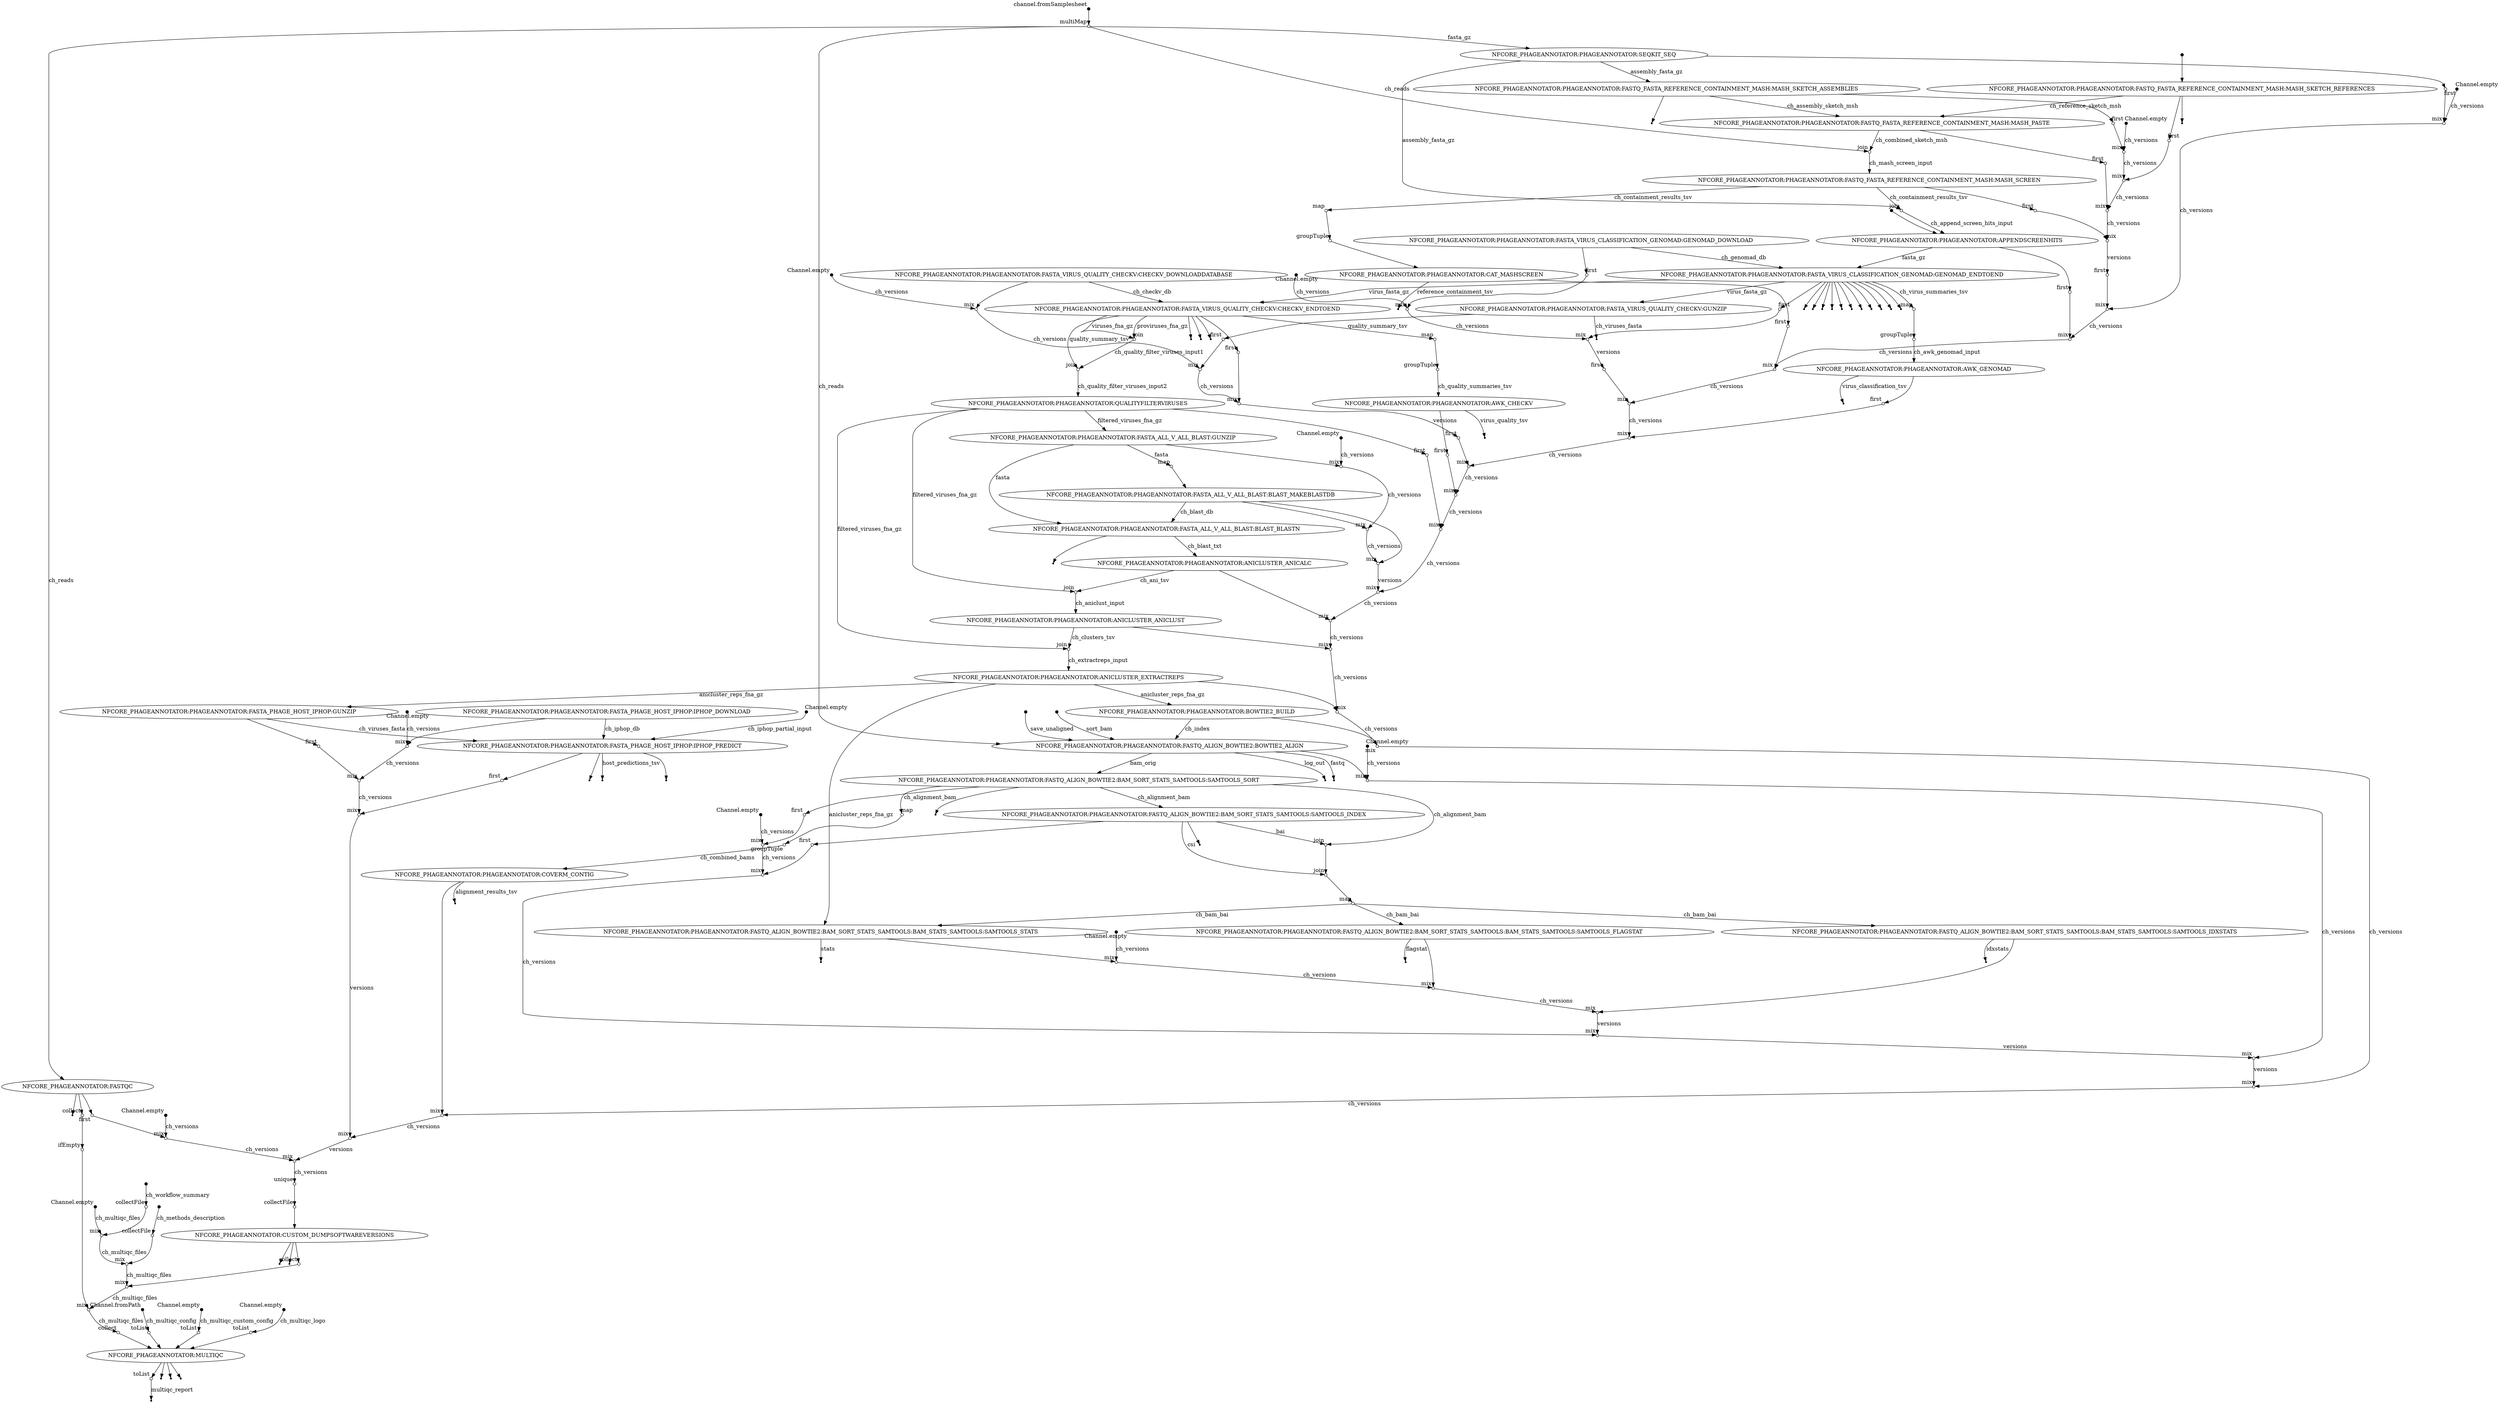 digraph "phageannotator_dag" {
v0 [shape=point,label="",fixedsize=true,width=0.1,xlabel="channel.fromSamplesheet"];
v1 [shape=circle,label="",fixedsize=true,width=0.1,xlabel="multiMap"];
v0 -> v1;

v1 [shape=circle,label="",fixedsize=true,width=0.1,xlabel="multiMap"];
v8 [label="NFCORE_PHAGEANNOTATOR:PHAGEANNOTATOR:SEQKIT_SEQ"];
v1 -> v8 [label="fasta_gz"];

v1 [shape=circle,label="",fixedsize=true,width=0.1,xlabel="multiMap"];
v3 [label="NFCORE_PHAGEANNOTATOR:FASTQC"];
v1 -> v3 [label="ch_reads"];

v2 [shape=point,label="",fixedsize=true,width=0.1,xlabel="Channel.empty"];
v6 [shape=circle,label="",fixedsize=true,width=0.1,xlabel="mix"];
v2 -> v6 [label="ch_versions"];

v3 [label="NFCORE_PHAGEANNOTATOR:FASTQC"];
v4 [shape=point];
v3 -> v4;

v3 [label="NFCORE_PHAGEANNOTATOR:FASTQC"];
v182 [shape=circle,label="",fixedsize=true,width=0.1,xlabel="collect"];
v3 -> v182;

v3 [label="NFCORE_PHAGEANNOTATOR:FASTQC"];
v5 [shape=circle,label="",fixedsize=true,width=0.1,xlabel="first"];
v3 -> v5;

v5 [shape=circle,label="",fixedsize=true,width=0.1,xlabel="first"];
v6 [shape=circle,label="",fixedsize=true,width=0.1,xlabel="mix"];
v5 -> v6;

v6 [shape=circle,label="",fixedsize=true,width=0.1,xlabel="mix"];
v164 [shape=circle,label="",fixedsize=true,width=0.1,xlabel="mix"];
v6 -> v164 [label="ch_versions"];

v7 [shape=point,label="",fixedsize=true,width=0.1,xlabel="Channel.empty"];
v10 [shape=circle,label="",fixedsize=true,width=0.1,xlabel="mix"];
v7 -> v10 [label="ch_versions"];

v8 [label="NFCORE_PHAGEANNOTATOR:PHAGEANNOTATOR:SEQKIT_SEQ"];
v12 [label="NFCORE_PHAGEANNOTATOR:PHAGEANNOTATOR:FASTQ_FASTA_REFERENCE_CONTAINMENT_MASH:MASH_SKETCH_ASSEMBLIES"];
v8 -> v12 [label="assembly_fasta_gz"];

v8 [label="NFCORE_PHAGEANNOTATOR:PHAGEANNOTATOR:SEQKIT_SEQ"];
v9 [shape=circle,label="",fixedsize=true,width=0.1,xlabel="first"];
v8 -> v9;

v9 [shape=circle,label="",fixedsize=true,width=0.1,xlabel="first"];
v10 [shape=circle,label="",fixedsize=true,width=0.1,xlabel="mix"];
v9 -> v10;

v10 [shape=circle,label="",fixedsize=true,width=0.1,xlabel="mix"];
v29 [shape=circle,label="",fixedsize=true,width=0.1,xlabel="mix"];
v10 -> v29 [label="ch_versions"];

v11 [shape=point,label="",fixedsize=true,width=0.1,xlabel="Channel.empty"];
v15 [shape=circle,label="",fixedsize=true,width=0.1,xlabel="mix"];
v11 -> v15 [label="ch_versions"];

v12 [label="NFCORE_PHAGEANNOTATOR:PHAGEANNOTATOR:FASTQ_FASTA_REFERENCE_CONTAINMENT_MASH:MASH_SKETCH_ASSEMBLIES"];
v21 [label="NFCORE_PHAGEANNOTATOR:PHAGEANNOTATOR:FASTQ_FASTA_REFERENCE_CONTAINMENT_MASH:MASH_PASTE"];
v12 -> v21 [label="ch_assembly_sketch_msh"];

v12 [label="NFCORE_PHAGEANNOTATOR:PHAGEANNOTATOR:FASTQ_FASTA_REFERENCE_CONTAINMENT_MASH:MASH_SKETCH_ASSEMBLIES"];
v13 [shape=point];
v12 -> v13;

v12 [label="NFCORE_PHAGEANNOTATOR:PHAGEANNOTATOR:FASTQ_FASTA_REFERENCE_CONTAINMENT_MASH:MASH_SKETCH_ASSEMBLIES"];
v14 [shape=circle,label="",fixedsize=true,width=0.1,xlabel="first"];
v12 -> v14;

v14 [shape=circle,label="",fixedsize=true,width=0.1,xlabel="first"];
v15 [shape=circle,label="",fixedsize=true,width=0.1,xlabel="mix"];
v14 -> v15;

v15 [shape=circle,label="",fixedsize=true,width=0.1,xlabel="mix"];
v20 [shape=circle,label="",fixedsize=true,width=0.1,xlabel="mix"];
v15 -> v20 [label="ch_versions"];

v16 [shape=point,label="",fixedsize=true,width=0.1];
v17 [label="NFCORE_PHAGEANNOTATOR:PHAGEANNOTATOR:FASTQ_FASTA_REFERENCE_CONTAINMENT_MASH:MASH_SKETCH_REFERENCES"];
v16 -> v17;

v17 [label="NFCORE_PHAGEANNOTATOR:PHAGEANNOTATOR:FASTQ_FASTA_REFERENCE_CONTAINMENT_MASH:MASH_SKETCH_REFERENCES"];
v21 [label="NFCORE_PHAGEANNOTATOR:PHAGEANNOTATOR:FASTQ_FASTA_REFERENCE_CONTAINMENT_MASH:MASH_PASTE"];
v17 -> v21 [label="ch_reference_sketch_msh"];

v17 [label="NFCORE_PHAGEANNOTATOR:PHAGEANNOTATOR:FASTQ_FASTA_REFERENCE_CONTAINMENT_MASH:MASH_SKETCH_REFERENCES"];
v18 [shape=point];
v17 -> v18;

v17 [label="NFCORE_PHAGEANNOTATOR:PHAGEANNOTATOR:FASTQ_FASTA_REFERENCE_CONTAINMENT_MASH:MASH_SKETCH_REFERENCES"];
v19 [shape=circle,label="",fixedsize=true,width=0.1,xlabel="first"];
v17 -> v19;

v19 [shape=circle,label="",fixedsize=true,width=0.1,xlabel="first"];
v20 [shape=circle,label="",fixedsize=true,width=0.1,xlabel="mix"];
v19 -> v20;

v20 [shape=circle,label="",fixedsize=true,width=0.1,xlabel="mix"];
v23 [shape=circle,label="",fixedsize=true,width=0.1,xlabel="mix"];
v20 -> v23 [label="ch_versions"];

v21 [label="NFCORE_PHAGEANNOTATOR:PHAGEANNOTATOR:FASTQ_FASTA_REFERENCE_CONTAINMENT_MASH:MASH_PASTE"];
v24 [shape=circle,label="",fixedsize=true,width=0.1,xlabel="join"];
v21 -> v24 [label="ch_combined_sketch_msh"];

v21 [label="NFCORE_PHAGEANNOTATOR:PHAGEANNOTATOR:FASTQ_FASTA_REFERENCE_CONTAINMENT_MASH:MASH_PASTE"];
v22 [shape=circle,label="",fixedsize=true,width=0.1,xlabel="first"];
v21 -> v22;

v22 [shape=circle,label="",fixedsize=true,width=0.1,xlabel="first"];
v23 [shape=circle,label="",fixedsize=true,width=0.1,xlabel="mix"];
v22 -> v23;

v23 [shape=circle,label="",fixedsize=true,width=0.1,xlabel="mix"];
v27 [shape=circle,label="",fixedsize=true,width=0.1,xlabel="mix"];
v23 -> v27 [label="ch_versions"];

v1 [shape=circle,label="",fixedsize=true,width=0.1,xlabel="multiMap"];
v24 [shape=circle,label="",fixedsize=true,width=0.1,xlabel="join"];
v1 -> v24 [label="ch_reads"];

v24 [shape=circle,label="",fixedsize=true,width=0.1,xlabel="join"];
v25 [label="NFCORE_PHAGEANNOTATOR:PHAGEANNOTATOR:FASTQ_FASTA_REFERENCE_CONTAINMENT_MASH:MASH_SCREEN"];
v24 -> v25 [label="ch_mash_screen_input"];

v25 [label="NFCORE_PHAGEANNOTATOR:PHAGEANNOTATOR:FASTQ_FASTA_REFERENCE_CONTAINMENT_MASH:MASH_SCREEN"];
v30 [shape=circle,label="",fixedsize=true,width=0.1,xlabel="join"];
v25 -> v30 [label="ch_containment_results_tsv"];

v25 [label="NFCORE_PHAGEANNOTATOR:PHAGEANNOTATOR:FASTQ_FASTA_REFERENCE_CONTAINMENT_MASH:MASH_SCREEN"];
v26 [shape=circle,label="",fixedsize=true,width=0.1,xlabel="first"];
v25 -> v26;

v26 [shape=circle,label="",fixedsize=true,width=0.1,xlabel="first"];
v27 [shape=circle,label="",fixedsize=true,width=0.1,xlabel="mix"];
v26 -> v27;

v27 [shape=circle,label="",fixedsize=true,width=0.1,xlabel="mix"];
v28 [shape=circle,label="",fixedsize=true,width=0.1,xlabel="first"];
v27 -> v28 [label="versions"];

v28 [shape=circle,label="",fixedsize=true,width=0.1,xlabel="first"];
v29 [shape=circle,label="",fixedsize=true,width=0.1,xlabel="mix"];
v28 -> v29;

v29 [shape=circle,label="",fixedsize=true,width=0.1,xlabel="mix"];
v34 [shape=circle,label="",fixedsize=true,width=0.1,xlabel="mix"];
v29 -> v34 [label="ch_versions"];

v8 [label="NFCORE_PHAGEANNOTATOR:PHAGEANNOTATOR:SEQKIT_SEQ"];
v30 [shape=circle,label="",fixedsize=true,width=0.1,xlabel="join"];
v8 -> v30 [label="assembly_fasta_gz"];

v30 [shape=circle,label="",fixedsize=true,width=0.1,xlabel="join"];
v32 [label="NFCORE_PHAGEANNOTATOR:PHAGEANNOTATOR:APPENDSCREENHITS"];
v30 -> v32 [label="ch_append_screen_hits_input"];

v31 [shape=point,label="",fixedsize=true,width=0.1];
v32 [label="NFCORE_PHAGEANNOTATOR:PHAGEANNOTATOR:APPENDSCREENHITS"];
v31 -> v32;

v32 [label="NFCORE_PHAGEANNOTATOR:PHAGEANNOTATOR:APPENDSCREENHITS"];
v45 [label="NFCORE_PHAGEANNOTATOR:PHAGEANNOTATOR:FASTA_VIRUS_CLASSIFICATION_GENOMAD:GENOMAD_ENDTOEND"];
v32 -> v45 [label="fasta_gz"];

v32 [label="NFCORE_PHAGEANNOTATOR:PHAGEANNOTATOR:APPENDSCREENHITS"];
v33 [shape=circle,label="",fixedsize=true,width=0.1,xlabel="first"];
v32 -> v33;

v33 [shape=circle,label="",fixedsize=true,width=0.1,xlabel="first"];
v34 [shape=circle,label="",fixedsize=true,width=0.1,xlabel="mix"];
v33 -> v34;

v34 [shape=circle,label="",fixedsize=true,width=0.1,xlabel="mix"];
v40 [shape=circle,label="",fixedsize=true,width=0.1,xlabel="mix"];
v34 -> v40 [label="ch_versions"];

v25 [label="NFCORE_PHAGEANNOTATOR:PHAGEANNOTATOR:FASTQ_FASTA_REFERENCE_CONTAINMENT_MASH:MASH_SCREEN"];
v35 [shape=circle,label="",fixedsize=true,width=0.1,xlabel="map"];
v25 -> v35 [label="ch_containment_results_tsv"];

v35 [shape=circle,label="",fixedsize=true,width=0.1,xlabel="map"];
v36 [shape=circle,label="",fixedsize=true,width=0.1,xlabel="groupTuple"];
v35 -> v36;

v36 [shape=circle,label="",fixedsize=true,width=0.1,xlabel="groupTuple"];
v37 [label="NFCORE_PHAGEANNOTATOR:PHAGEANNOTATOR:CAT_MASHSCREEN"];
v36 -> v37;

v37 [label="NFCORE_PHAGEANNOTATOR:PHAGEANNOTATOR:CAT_MASHSCREEN"];
v38 [shape=point];
v37 -> v38 [label="reference_containment_tsv"];

v37 [label="NFCORE_PHAGEANNOTATOR:PHAGEANNOTATOR:CAT_MASHSCREEN"];
v39 [shape=circle,label="",fixedsize=true,width=0.1,xlabel="first"];
v37 -> v39;

v39 [shape=circle,label="",fixedsize=true,width=0.1,xlabel="first"];
v40 [shape=circle,label="",fixedsize=true,width=0.1,xlabel="mix"];
v39 -> v40;

v40 [shape=circle,label="",fixedsize=true,width=0.1,xlabel="mix"];
v60 [shape=circle,label="",fixedsize=true,width=0.1,xlabel="mix"];
v40 -> v60 [label="ch_versions"];

v41 [shape=point,label="",fixedsize=true,width=0.1,xlabel="Channel.empty"];
v44 [shape=circle,label="",fixedsize=true,width=0.1,xlabel="mix"];
v41 -> v44 [label="ch_versions"];

v42 [label="NFCORE_PHAGEANNOTATOR:PHAGEANNOTATOR:FASTA_VIRUS_CLASSIFICATION_GENOMAD:GENOMAD_DOWNLOAD"];
v45 [label="NFCORE_PHAGEANNOTATOR:PHAGEANNOTATOR:FASTA_VIRUS_CLASSIFICATION_GENOMAD:GENOMAD_ENDTOEND"];
v42 -> v45 [label="ch_genomad_db"];

v42 [label="NFCORE_PHAGEANNOTATOR:PHAGEANNOTATOR:FASTA_VIRUS_CLASSIFICATION_GENOMAD:GENOMAD_DOWNLOAD"];
v43 [shape=circle,label="",fixedsize=true,width=0.1,xlabel="first"];
v42 -> v43;

v43 [shape=circle,label="",fixedsize=true,width=0.1,xlabel="first"];
v44 [shape=circle,label="",fixedsize=true,width=0.1,xlabel="mix"];
v43 -> v44;

v44 [shape=circle,label="",fixedsize=true,width=0.1,xlabel="mix"];
v58 [shape=circle,label="",fixedsize=true,width=0.1,xlabel="mix"];
v44 -> v58 [label="ch_versions"];

v45 [label="NFCORE_PHAGEANNOTATOR:PHAGEANNOTATOR:FASTA_VIRUS_CLASSIFICATION_GENOMAD:GENOMAD_ENDTOEND"];
v56 [shape=point];
v45 -> v56;

v45 [label="NFCORE_PHAGEANNOTATOR:PHAGEANNOTATOR:FASTA_VIRUS_CLASSIFICATION_GENOMAD:GENOMAD_ENDTOEND"];
v55 [shape=point];
v45 -> v55;

v45 [label="NFCORE_PHAGEANNOTATOR:PHAGEANNOTATOR:FASTA_VIRUS_CLASSIFICATION_GENOMAD:GENOMAD_ENDTOEND"];
v54 [shape=point];
v45 -> v54;

v45 [label="NFCORE_PHAGEANNOTATOR:PHAGEANNOTATOR:FASTA_VIRUS_CLASSIFICATION_GENOMAD:GENOMAD_ENDTOEND"];
v53 [shape=point];
v45 -> v53;

v45 [label="NFCORE_PHAGEANNOTATOR:PHAGEANNOTATOR:FASTA_VIRUS_CLASSIFICATION_GENOMAD:GENOMAD_ENDTOEND"];
v52 [shape=point];
v45 -> v52;

v45 [label="NFCORE_PHAGEANNOTATOR:PHAGEANNOTATOR:FASTA_VIRUS_CLASSIFICATION_GENOMAD:GENOMAD_ENDTOEND"];
v51 [shape=point];
v45 -> v51;

v45 [label="NFCORE_PHAGEANNOTATOR:PHAGEANNOTATOR:FASTA_VIRUS_CLASSIFICATION_GENOMAD:GENOMAD_ENDTOEND"];
v50 [shape=point];
v45 -> v50;

v45 [label="NFCORE_PHAGEANNOTATOR:PHAGEANNOTATOR:FASTA_VIRUS_CLASSIFICATION_GENOMAD:GENOMAD_ENDTOEND"];
v49 [shape=point];
v45 -> v49;

v45 [label="NFCORE_PHAGEANNOTATOR:PHAGEANNOTATOR:FASTA_VIRUS_CLASSIFICATION_GENOMAD:GENOMAD_ENDTOEND"];
v48 [shape=point];
v45 -> v48;

v45 [label="NFCORE_PHAGEANNOTATOR:PHAGEANNOTATOR:FASTA_VIRUS_CLASSIFICATION_GENOMAD:GENOMAD_ENDTOEND"];
v70 [label="NFCORE_PHAGEANNOTATOR:PHAGEANNOTATOR:FASTA_VIRUS_QUALITY_CHECKV:GUNZIP"];
v45 -> v70 [label="virus_fasta_gz"];

v45 [label="NFCORE_PHAGEANNOTATOR:PHAGEANNOTATOR:FASTA_VIRUS_CLASSIFICATION_GENOMAD:GENOMAD_ENDTOEND"];
v47 [shape=point];
v45 -> v47;

v45 [label="NFCORE_PHAGEANNOTATOR:PHAGEANNOTATOR:FASTA_VIRUS_CLASSIFICATION_GENOMAD:GENOMAD_ENDTOEND"];
v46 [shape=point];
v45 -> v46;

v45 [label="NFCORE_PHAGEANNOTATOR:PHAGEANNOTATOR:FASTA_VIRUS_CLASSIFICATION_GENOMAD:GENOMAD_ENDTOEND"];
v61 [shape=circle,label="",fixedsize=true,width=0.1,xlabel="map"];
v45 -> v61 [label="ch_virus_summaries_tsv"];

v45 [label="NFCORE_PHAGEANNOTATOR:PHAGEANNOTATOR:FASTA_VIRUS_CLASSIFICATION_GENOMAD:GENOMAD_ENDTOEND"];
v57 [shape=circle,label="",fixedsize=true,width=0.1,xlabel="first"];
v45 -> v57;

v57 [shape=circle,label="",fixedsize=true,width=0.1,xlabel="first"];
v58 [shape=circle,label="",fixedsize=true,width=0.1,xlabel="mix"];
v57 -> v58;

v58 [shape=circle,label="",fixedsize=true,width=0.1,xlabel="mix"];
v59 [shape=circle,label="",fixedsize=true,width=0.1,xlabel="first"];
v58 -> v59 [label="versions"];

v59 [shape=circle,label="",fixedsize=true,width=0.1,xlabel="first"];
v60 [shape=circle,label="",fixedsize=true,width=0.1,xlabel="mix"];
v59 -> v60;

v60 [shape=circle,label="",fixedsize=true,width=0.1,xlabel="mix"];
v66 [shape=circle,label="",fixedsize=true,width=0.1,xlabel="mix"];
v60 -> v66 [label="ch_versions"];

v61 [shape=circle,label="",fixedsize=true,width=0.1,xlabel="map"];
v62 [shape=circle,label="",fixedsize=true,width=0.1,xlabel="groupTuple"];
v61 -> v62;

v62 [shape=circle,label="",fixedsize=true,width=0.1,xlabel="groupTuple"];
v63 [label="NFCORE_PHAGEANNOTATOR:PHAGEANNOTATOR:AWK_GENOMAD"];
v62 -> v63 [label="ch_awk_genomad_input"];

v63 [label="NFCORE_PHAGEANNOTATOR:PHAGEANNOTATOR:AWK_GENOMAD"];
v64 [shape=point];
v63 -> v64 [label="virus_classification_tsv"];

v63 [label="NFCORE_PHAGEANNOTATOR:PHAGEANNOTATOR:AWK_GENOMAD"];
v65 [shape=circle,label="",fixedsize=true,width=0.1,xlabel="first"];
v63 -> v65;

v65 [shape=circle,label="",fixedsize=true,width=0.1,xlabel="first"];
v66 [shape=circle,label="",fixedsize=true,width=0.1,xlabel="mix"];
v65 -> v66;

v66 [shape=circle,label="",fixedsize=true,width=0.1,xlabel="mix"];
v81 [shape=circle,label="",fixedsize=true,width=0.1,xlabel="mix"];
v66 -> v81 [label="ch_versions"];

v67 [shape=point,label="",fixedsize=true,width=0.1,xlabel="Channel.empty"];
v69 [shape=circle,label="",fixedsize=true,width=0.1,xlabel="mix"];
v67 -> v69 [label="ch_versions"];

v68 [label="NFCORE_PHAGEANNOTATOR:PHAGEANNOTATOR:FASTA_VIRUS_QUALITY_CHECKV:CHECKV_DOWNLOADDATABASE"];
v74 [label="NFCORE_PHAGEANNOTATOR:PHAGEANNOTATOR:FASTA_VIRUS_QUALITY_CHECKV:CHECKV_ENDTOEND"];
v68 -> v74 [label="ch_checkv_db"];

v68 [label="NFCORE_PHAGEANNOTATOR:PHAGEANNOTATOR:FASTA_VIRUS_QUALITY_CHECKV:CHECKV_DOWNLOADDATABASE"];
v69 [shape=circle,label="",fixedsize=true,width=0.1,xlabel="mix"];
v68 -> v69;

v69 [shape=circle,label="",fixedsize=true,width=0.1,xlabel="mix"];
v73 [shape=circle,label="",fixedsize=true,width=0.1,xlabel="mix"];
v69 -> v73 [label="ch_versions"];

v70 [label="NFCORE_PHAGEANNOTATOR:PHAGEANNOTATOR:FASTA_VIRUS_QUALITY_CHECKV:GUNZIP"];
v71 [shape=point];
v70 -> v71 [label="ch_viruses_fasta"];

v70 [label="NFCORE_PHAGEANNOTATOR:PHAGEANNOTATOR:FASTA_VIRUS_QUALITY_CHECKV:GUNZIP"];
v72 [shape=circle,label="",fixedsize=true,width=0.1,xlabel="first"];
v70 -> v72;

v72 [shape=circle,label="",fixedsize=true,width=0.1,xlabel="first"];
v73 [shape=circle,label="",fixedsize=true,width=0.1,xlabel="mix"];
v72 -> v73;

v73 [shape=circle,label="",fixedsize=true,width=0.1,xlabel="mix"];
v79 [shape=circle,label="",fixedsize=true,width=0.1,xlabel="mix"];
v73 -> v79 [label="ch_versions"];

v45 [label="NFCORE_PHAGEANNOTATOR:PHAGEANNOTATOR:FASTA_VIRUS_CLASSIFICATION_GENOMAD:GENOMAD_ENDTOEND"];
v74 [label="NFCORE_PHAGEANNOTATOR:PHAGEANNOTATOR:FASTA_VIRUS_QUALITY_CHECKV:CHECKV_ENDTOEND"];
v45 -> v74 [label="virus_fasta_gz"];

v74 [label="NFCORE_PHAGEANNOTATOR:PHAGEANNOTATOR:FASTA_VIRUS_QUALITY_CHECKV:CHECKV_ENDTOEND"];
v82 [shape=circle,label="",fixedsize=true,width=0.1,xlabel="map"];
v74 -> v82 [label="quality_summary_tsv"];

v74 [label="NFCORE_PHAGEANNOTATOR:PHAGEANNOTATOR:FASTA_VIRUS_QUALITY_CHECKV:CHECKV_ENDTOEND"];
v77 [shape=point];
v74 -> v77;

v74 [label="NFCORE_PHAGEANNOTATOR:PHAGEANNOTATOR:FASTA_VIRUS_QUALITY_CHECKV:CHECKV_ENDTOEND"];
v76 [shape=point];
v74 -> v76;

v74 [label="NFCORE_PHAGEANNOTATOR:PHAGEANNOTATOR:FASTA_VIRUS_QUALITY_CHECKV:CHECKV_ENDTOEND"];
v75 [shape=point];
v74 -> v75;

v74 [label="NFCORE_PHAGEANNOTATOR:PHAGEANNOTATOR:FASTA_VIRUS_QUALITY_CHECKV:CHECKV_ENDTOEND"];
v88 [shape=circle,label="",fixedsize=true,width=0.1,xlabel="join"];
v74 -> v88 [label="proviruses_fna_gz"];

v74 [label="NFCORE_PHAGEANNOTATOR:PHAGEANNOTATOR:FASTA_VIRUS_QUALITY_CHECKV:CHECKV_ENDTOEND"];
v88 [shape=circle,label="",fixedsize=true,width=0.1,xlabel="join"];
v74 -> v88 [label="viruses_fna_gz"];

v74 [label="NFCORE_PHAGEANNOTATOR:PHAGEANNOTATOR:FASTA_VIRUS_QUALITY_CHECKV:CHECKV_ENDTOEND"];
v78 [shape=circle,label="",fixedsize=true,width=0.1,xlabel="first"];
v74 -> v78;

v78 [shape=circle,label="",fixedsize=true,width=0.1,xlabel="first"];
v79 [shape=circle,label="",fixedsize=true,width=0.1,xlabel="mix"];
v78 -> v79;

v79 [shape=circle,label="",fixedsize=true,width=0.1,xlabel="mix"];
v80 [shape=circle,label="",fixedsize=true,width=0.1,xlabel="first"];
v79 -> v80 [label="versions"];

v80 [shape=circle,label="",fixedsize=true,width=0.1,xlabel="first"];
v81 [shape=circle,label="",fixedsize=true,width=0.1,xlabel="mix"];
v80 -> v81;

v81 [shape=circle,label="",fixedsize=true,width=0.1,xlabel="mix"];
v87 [shape=circle,label="",fixedsize=true,width=0.1,xlabel="mix"];
v81 -> v87 [label="ch_versions"];

v82 [shape=circle,label="",fixedsize=true,width=0.1,xlabel="map"];
v83 [shape=circle,label="",fixedsize=true,width=0.1,xlabel="groupTuple"];
v82 -> v83;

v83 [shape=circle,label="",fixedsize=true,width=0.1,xlabel="groupTuple"];
v84 [label="NFCORE_PHAGEANNOTATOR:PHAGEANNOTATOR:AWK_CHECKV"];
v83 -> v84 [label="ch_quality_summaries_tsv"];

v84 [label="NFCORE_PHAGEANNOTATOR:PHAGEANNOTATOR:AWK_CHECKV"];
v85 [shape=point];
v84 -> v85 [label="virus_quality_tsv"];

v84 [label="NFCORE_PHAGEANNOTATOR:PHAGEANNOTATOR:AWK_CHECKV"];
v86 [shape=circle,label="",fixedsize=true,width=0.1,xlabel="first"];
v84 -> v86;

v86 [shape=circle,label="",fixedsize=true,width=0.1,xlabel="first"];
v87 [shape=circle,label="",fixedsize=true,width=0.1,xlabel="mix"];
v86 -> v87;

v87 [shape=circle,label="",fixedsize=true,width=0.1,xlabel="mix"];
v92 [shape=circle,label="",fixedsize=true,width=0.1,xlabel="mix"];
v87 -> v92 [label="ch_versions"];

v88 [shape=circle,label="",fixedsize=true,width=0.1,xlabel="join"];
v89 [shape=circle,label="",fixedsize=true,width=0.1,xlabel="join"];
v88 -> v89 [label="ch_quality_filter_viruses_input1"];

v74 [label="NFCORE_PHAGEANNOTATOR:PHAGEANNOTATOR:FASTA_VIRUS_QUALITY_CHECKV:CHECKV_ENDTOEND"];
v89 [shape=circle,label="",fixedsize=true,width=0.1,xlabel="join"];
v74 -> v89 [label="quality_summary_tsv"];

v89 [shape=circle,label="",fixedsize=true,width=0.1,xlabel="join"];
v90 [label="NFCORE_PHAGEANNOTATOR:PHAGEANNOTATOR:QUALITYFILTERVIRUSES"];
v89 -> v90 [label="ch_quality_filter_viruses_input2"];

v90 [label="NFCORE_PHAGEANNOTATOR:PHAGEANNOTATOR:QUALITYFILTERVIRUSES"];
v94 [label="NFCORE_PHAGEANNOTATOR:PHAGEANNOTATOR:FASTA_ALL_V_ALL_BLAST:GUNZIP"];
v90 -> v94 [label="filtered_viruses_fna_gz"];

v90 [label="NFCORE_PHAGEANNOTATOR:PHAGEANNOTATOR:QUALITYFILTERVIRUSES"];
v91 [shape=circle,label="",fixedsize=true,width=0.1,xlabel="first"];
v90 -> v91;

v91 [shape=circle,label="",fixedsize=true,width=0.1,xlabel="first"];
v92 [shape=circle,label="",fixedsize=true,width=0.1,xlabel="mix"];
v91 -> v92;

v92 [shape=circle,label="",fixedsize=true,width=0.1,xlabel="mix"];
v102 [shape=circle,label="",fixedsize=true,width=0.1,xlabel="mix"];
v92 -> v102 [label="ch_versions"];

v93 [shape=point,label="",fixedsize=true,width=0.1,xlabel="Channel.empty"];
v95 [shape=circle,label="",fixedsize=true,width=0.1,xlabel="mix"];
v93 -> v95 [label="ch_versions"];

v94 [label="NFCORE_PHAGEANNOTATOR:PHAGEANNOTATOR:FASTA_ALL_V_ALL_BLAST:GUNZIP"];
v96 [shape=circle,label="",fixedsize=true,width=0.1,xlabel="map"];
v94 -> v96 [label="fasta"];

v94 [label="NFCORE_PHAGEANNOTATOR:PHAGEANNOTATOR:FASTA_ALL_V_ALL_BLAST:GUNZIP"];
v95 [shape=circle,label="",fixedsize=true,width=0.1,xlabel="mix"];
v94 -> v95;

v95 [shape=circle,label="",fixedsize=true,width=0.1,xlabel="mix"];
v98 [shape=circle,label="",fixedsize=true,width=0.1,xlabel="mix"];
v95 -> v98 [label="ch_versions"];

v96 [shape=circle,label="",fixedsize=true,width=0.1,xlabel="map"];
v97 [label="NFCORE_PHAGEANNOTATOR:PHAGEANNOTATOR:FASTA_ALL_V_ALL_BLAST:BLAST_MAKEBLASTDB"];
v96 -> v97;

v97 [label="NFCORE_PHAGEANNOTATOR:PHAGEANNOTATOR:FASTA_ALL_V_ALL_BLAST:BLAST_MAKEBLASTDB"];
v99 [label="NFCORE_PHAGEANNOTATOR:PHAGEANNOTATOR:FASTA_ALL_V_ALL_BLAST:BLAST_BLASTN"];
v97 -> v99 [label="ch_blast_db"];

v97 [label="NFCORE_PHAGEANNOTATOR:PHAGEANNOTATOR:FASTA_ALL_V_ALL_BLAST:BLAST_MAKEBLASTDB"];
v98 [shape=circle,label="",fixedsize=true,width=0.1,xlabel="mix"];
v97 -> v98;

v98 [shape=circle,label="",fixedsize=true,width=0.1,xlabel="mix"];
v101 [shape=circle,label="",fixedsize=true,width=0.1,xlabel="mix"];
v98 -> v101 [label="ch_versions"];

v94 [label="NFCORE_PHAGEANNOTATOR:PHAGEANNOTATOR:FASTA_ALL_V_ALL_BLAST:GUNZIP"];
v99 [label="NFCORE_PHAGEANNOTATOR:PHAGEANNOTATOR:FASTA_ALL_V_ALL_BLAST:BLAST_BLASTN"];
v94 -> v99 [label="fasta"];

v99 [label="NFCORE_PHAGEANNOTATOR:PHAGEANNOTATOR:FASTA_ALL_V_ALL_BLAST:BLAST_BLASTN"];
v103 [label="NFCORE_PHAGEANNOTATOR:PHAGEANNOTATOR:ANICLUSTER_ANICALC"];
v99 -> v103 [label="ch_blast_txt"];

v99 [label="NFCORE_PHAGEANNOTATOR:PHAGEANNOTATOR:FASTA_ALL_V_ALL_BLAST:BLAST_BLASTN"];
v100 [shape=point];
v99 -> v100;

v97 [label="NFCORE_PHAGEANNOTATOR:PHAGEANNOTATOR:FASTA_ALL_V_ALL_BLAST:BLAST_MAKEBLASTDB"];
v101 [shape=circle,label="",fixedsize=true,width=0.1,xlabel="mix"];
v97 -> v101;

v101 [shape=circle,label="",fixedsize=true,width=0.1,xlabel="mix"];
v102 [shape=circle,label="",fixedsize=true,width=0.1,xlabel="mix"];
v101 -> v102 [label="versions"];

v102 [shape=circle,label="",fixedsize=true,width=0.1,xlabel="mix"];
v104 [shape=circle,label="",fixedsize=true,width=0.1,xlabel="mix"];
v102 -> v104 [label="ch_versions"];

v103 [label="NFCORE_PHAGEANNOTATOR:PHAGEANNOTATOR:ANICLUSTER_ANICALC"];
v105 [shape=circle,label="",fixedsize=true,width=0.1,xlabel="join"];
v103 -> v105 [label="ch_ani_tsv"];

v103 [label="NFCORE_PHAGEANNOTATOR:PHAGEANNOTATOR:ANICLUSTER_ANICALC"];
v104 [shape=circle,label="",fixedsize=true,width=0.1,xlabel="mix"];
v103 -> v104;

v104 [shape=circle,label="",fixedsize=true,width=0.1,xlabel="mix"];
v107 [shape=circle,label="",fixedsize=true,width=0.1,xlabel="mix"];
v104 -> v107 [label="ch_versions"];

v90 [label="NFCORE_PHAGEANNOTATOR:PHAGEANNOTATOR:QUALITYFILTERVIRUSES"];
v105 [shape=circle,label="",fixedsize=true,width=0.1,xlabel="join"];
v90 -> v105 [label="filtered_viruses_fna_gz"];

v105 [shape=circle,label="",fixedsize=true,width=0.1,xlabel="join"];
v106 [label="NFCORE_PHAGEANNOTATOR:PHAGEANNOTATOR:ANICLUSTER_ANICLUST"];
v105 -> v106 [label="ch_aniclust_input"];

v106 [label="NFCORE_PHAGEANNOTATOR:PHAGEANNOTATOR:ANICLUSTER_ANICLUST"];
v108 [shape=circle,label="",fixedsize=true,width=0.1,xlabel="join"];
v106 -> v108 [label="ch_clusters_tsv"];

v106 [label="NFCORE_PHAGEANNOTATOR:PHAGEANNOTATOR:ANICLUSTER_ANICLUST"];
v107 [shape=circle,label="",fixedsize=true,width=0.1,xlabel="mix"];
v106 -> v107;

v107 [shape=circle,label="",fixedsize=true,width=0.1,xlabel="mix"];
v110 [shape=circle,label="",fixedsize=true,width=0.1,xlabel="mix"];
v107 -> v110 [label="ch_versions"];

v90 [label="NFCORE_PHAGEANNOTATOR:PHAGEANNOTATOR:QUALITYFILTERVIRUSES"];
v108 [shape=circle,label="",fixedsize=true,width=0.1,xlabel="join"];
v90 -> v108 [label="filtered_viruses_fna_gz"];

v108 [shape=circle,label="",fixedsize=true,width=0.1,xlabel="join"];
v109 [label="NFCORE_PHAGEANNOTATOR:PHAGEANNOTATOR:ANICLUSTER_EXTRACTREPS"];
v108 -> v109 [label="ch_extractreps_input"];

v109 [label="NFCORE_PHAGEANNOTATOR:PHAGEANNOTATOR:ANICLUSTER_EXTRACTREPS"];
v111 [label="NFCORE_PHAGEANNOTATOR:PHAGEANNOTATOR:BOWTIE2_BUILD"];
v109 -> v111 [label="anicluster_reps_fna_gz"];

v109 [label="NFCORE_PHAGEANNOTATOR:PHAGEANNOTATOR:ANICLUSTER_EXTRACTREPS"];
v110 [shape=circle,label="",fixedsize=true,width=0.1,xlabel="mix"];
v109 -> v110;

v110 [shape=circle,label="",fixedsize=true,width=0.1,xlabel="mix"];
v112 [shape=circle,label="",fixedsize=true,width=0.1,xlabel="mix"];
v110 -> v112 [label="ch_versions"];

v111 [label="NFCORE_PHAGEANNOTATOR:PHAGEANNOTATOR:BOWTIE2_BUILD"];
v116 [label="NFCORE_PHAGEANNOTATOR:PHAGEANNOTATOR:FASTQ_ALIGN_BOWTIE2:BOWTIE2_ALIGN"];
v111 -> v116 [label="ch_index"];

v111 [label="NFCORE_PHAGEANNOTATOR:PHAGEANNOTATOR:BOWTIE2_BUILD"];
v112 [shape=circle,label="",fixedsize=true,width=0.1,xlabel="mix"];
v111 -> v112;

v112 [shape=circle,label="",fixedsize=true,width=0.1,xlabel="mix"];
v144 [shape=circle,label="",fixedsize=true,width=0.1,xlabel="mix"];
v112 -> v144 [label="ch_versions"];

v113 [shape=point,label="",fixedsize=true,width=0.1,xlabel="Channel.empty"];
v119 [shape=circle,label="",fixedsize=true,width=0.1,xlabel="mix"];
v113 -> v119 [label="ch_versions"];

v1 [shape=circle,label="",fixedsize=true,width=0.1,xlabel="multiMap"];
v116 [label="NFCORE_PHAGEANNOTATOR:PHAGEANNOTATOR:FASTQ_ALIGN_BOWTIE2:BOWTIE2_ALIGN"];
v1 -> v116 [label="ch_reads"];

v114 [shape=point,label="",fixedsize=true,width=0.1];
v116 [label="NFCORE_PHAGEANNOTATOR:PHAGEANNOTATOR:FASTQ_ALIGN_BOWTIE2:BOWTIE2_ALIGN"];
v114 -> v116 [label="save_unaligned"];

v115 [shape=point,label="",fixedsize=true,width=0.1];
v116 [label="NFCORE_PHAGEANNOTATOR:PHAGEANNOTATOR:FASTQ_ALIGN_BOWTIE2:BOWTIE2_ALIGN"];
v115 -> v116 [label="sort_bam"];

v116 [label="NFCORE_PHAGEANNOTATOR:PHAGEANNOTATOR:FASTQ_ALIGN_BOWTIE2:BOWTIE2_ALIGN"];
v121 [label="NFCORE_PHAGEANNOTATOR:PHAGEANNOTATOR:FASTQ_ALIGN_BOWTIE2:BAM_SORT_STATS_SAMTOOLS:SAMTOOLS_SORT"];
v116 -> v121 [label="bam_orig"];

v116 [label="NFCORE_PHAGEANNOTATOR:PHAGEANNOTATOR:FASTQ_ALIGN_BOWTIE2:BOWTIE2_ALIGN"];
v118 [shape=point];
v116 -> v118 [label="log_out"];

v116 [label="NFCORE_PHAGEANNOTATOR:PHAGEANNOTATOR:FASTQ_ALIGN_BOWTIE2:BOWTIE2_ALIGN"];
v117 [shape=point];
v116 -> v117 [label="fastq"];

v116 [label="NFCORE_PHAGEANNOTATOR:PHAGEANNOTATOR:FASTQ_ALIGN_BOWTIE2:BOWTIE2_ALIGN"];
v119 [shape=circle,label="",fixedsize=true,width=0.1,xlabel="mix"];
v116 -> v119;

v119 [shape=circle,label="",fixedsize=true,width=0.1,xlabel="mix"];
v143 [shape=circle,label="",fixedsize=true,width=0.1,xlabel="mix"];
v119 -> v143 [label="ch_versions"];

v120 [shape=point,label="",fixedsize=true,width=0.1,xlabel="Channel.empty"];
v124 [shape=circle,label="",fixedsize=true,width=0.1,xlabel="mix"];
v120 -> v124 [label="ch_versions"];

v121 [label="NFCORE_PHAGEANNOTATOR:PHAGEANNOTATOR:FASTQ_ALIGN_BOWTIE2:BAM_SORT_STATS_SAMTOOLS:SAMTOOLS_SORT"];
v125 [label="NFCORE_PHAGEANNOTATOR:PHAGEANNOTATOR:FASTQ_ALIGN_BOWTIE2:BAM_SORT_STATS_SAMTOOLS:SAMTOOLS_INDEX"];
v121 -> v125 [label="ch_alignment_bam"];

v121 [label="NFCORE_PHAGEANNOTATOR:PHAGEANNOTATOR:FASTQ_ALIGN_BOWTIE2:BAM_SORT_STATS_SAMTOOLS:SAMTOOLS_SORT"];
v122 [shape=point];
v121 -> v122;

v121 [label="NFCORE_PHAGEANNOTATOR:PHAGEANNOTATOR:FASTQ_ALIGN_BOWTIE2:BAM_SORT_STATS_SAMTOOLS:SAMTOOLS_SORT"];
v123 [shape=circle,label="",fixedsize=true,width=0.1,xlabel="first"];
v121 -> v123;

v123 [shape=circle,label="",fixedsize=true,width=0.1,xlabel="first"];
v124 [shape=circle,label="",fixedsize=true,width=0.1,xlabel="mix"];
v123 -> v124;

v124 [shape=circle,label="",fixedsize=true,width=0.1,xlabel="mix"];
v128 [shape=circle,label="",fixedsize=true,width=0.1,xlabel="mix"];
v124 -> v128 [label="ch_versions"];

v125 [label="NFCORE_PHAGEANNOTATOR:PHAGEANNOTATOR:FASTQ_ALIGN_BOWTIE2:BAM_SORT_STATS_SAMTOOLS:SAMTOOLS_INDEX"];
v129 [shape=circle,label="",fixedsize=true,width=0.1,xlabel="join"];
v125 -> v129 [label="bai"];

v125 [label="NFCORE_PHAGEANNOTATOR:PHAGEANNOTATOR:FASTQ_ALIGN_BOWTIE2:BAM_SORT_STATS_SAMTOOLS:SAMTOOLS_INDEX"];
v130 [shape=circle,label="",fixedsize=true,width=0.1,xlabel="join"];
v125 -> v130 [label="csi"];

v125 [label="NFCORE_PHAGEANNOTATOR:PHAGEANNOTATOR:FASTQ_ALIGN_BOWTIE2:BAM_SORT_STATS_SAMTOOLS:SAMTOOLS_INDEX"];
v126 [shape=point];
v125 -> v126;

v125 [label="NFCORE_PHAGEANNOTATOR:PHAGEANNOTATOR:FASTQ_ALIGN_BOWTIE2:BAM_SORT_STATS_SAMTOOLS:SAMTOOLS_INDEX"];
v127 [shape=circle,label="",fixedsize=true,width=0.1,xlabel="first"];
v125 -> v127;

v127 [shape=circle,label="",fixedsize=true,width=0.1,xlabel="first"];
v128 [shape=circle,label="",fixedsize=true,width=0.1,xlabel="mix"];
v127 -> v128;

v128 [shape=circle,label="",fixedsize=true,width=0.1,xlabel="mix"];
v142 [shape=circle,label="",fixedsize=true,width=0.1,xlabel="mix"];
v128 -> v142 [label="ch_versions"];

v121 [label="NFCORE_PHAGEANNOTATOR:PHAGEANNOTATOR:FASTQ_ALIGN_BOWTIE2:BAM_SORT_STATS_SAMTOOLS:SAMTOOLS_SORT"];
v129 [shape=circle,label="",fixedsize=true,width=0.1,xlabel="join"];
v121 -> v129 [label="ch_alignment_bam"];

v129 [shape=circle,label="",fixedsize=true,width=0.1,xlabel="join"];
v130 [shape=circle,label="",fixedsize=true,width=0.1,xlabel="join"];
v129 -> v130;

v130 [shape=circle,label="",fixedsize=true,width=0.1,xlabel="join"];
v131 [shape=circle,label="",fixedsize=true,width=0.1,xlabel="map"];
v130 -> v131;

v131 [shape=circle,label="",fixedsize=true,width=0.1,xlabel="map"];
v133 [label="NFCORE_PHAGEANNOTATOR:PHAGEANNOTATOR:FASTQ_ALIGN_BOWTIE2:BAM_SORT_STATS_SAMTOOLS:BAM_STATS_SAMTOOLS:SAMTOOLS_STATS"];
v131 -> v133 [label="ch_bam_bai"];

v132 [shape=point,label="",fixedsize=true,width=0.1,xlabel="Channel.empty"];
v135 [shape=circle,label="",fixedsize=true,width=0.1,xlabel="mix"];
v132 -> v135 [label="ch_versions"];

v109 [label="NFCORE_PHAGEANNOTATOR:PHAGEANNOTATOR:ANICLUSTER_EXTRACTREPS"];
v133 [label="NFCORE_PHAGEANNOTATOR:PHAGEANNOTATOR:FASTQ_ALIGN_BOWTIE2:BAM_SORT_STATS_SAMTOOLS:BAM_STATS_SAMTOOLS:SAMTOOLS_STATS"];
v109 -> v133 [label="anicluster_reps_fna_gz"];

v133 [label="NFCORE_PHAGEANNOTATOR:PHAGEANNOTATOR:FASTQ_ALIGN_BOWTIE2:BAM_SORT_STATS_SAMTOOLS:BAM_STATS_SAMTOOLS:SAMTOOLS_STATS"];
v134 [shape=point];
v133 -> v134 [label="stats"];

v133 [label="NFCORE_PHAGEANNOTATOR:PHAGEANNOTATOR:FASTQ_ALIGN_BOWTIE2:BAM_SORT_STATS_SAMTOOLS:BAM_STATS_SAMTOOLS:SAMTOOLS_STATS"];
v135 [shape=circle,label="",fixedsize=true,width=0.1,xlabel="mix"];
v133 -> v135;

v135 [shape=circle,label="",fixedsize=true,width=0.1,xlabel="mix"];
v138 [shape=circle,label="",fixedsize=true,width=0.1,xlabel="mix"];
v135 -> v138 [label="ch_versions"];

v131 [shape=circle,label="",fixedsize=true,width=0.1,xlabel="map"];
v136 [label="NFCORE_PHAGEANNOTATOR:PHAGEANNOTATOR:FASTQ_ALIGN_BOWTIE2:BAM_SORT_STATS_SAMTOOLS:BAM_STATS_SAMTOOLS:SAMTOOLS_FLAGSTAT"];
v131 -> v136 [label="ch_bam_bai"];

v136 [label="NFCORE_PHAGEANNOTATOR:PHAGEANNOTATOR:FASTQ_ALIGN_BOWTIE2:BAM_SORT_STATS_SAMTOOLS:BAM_STATS_SAMTOOLS:SAMTOOLS_FLAGSTAT"];
v137 [shape=point];
v136 -> v137 [label="flagstat"];

v136 [label="NFCORE_PHAGEANNOTATOR:PHAGEANNOTATOR:FASTQ_ALIGN_BOWTIE2:BAM_SORT_STATS_SAMTOOLS:BAM_STATS_SAMTOOLS:SAMTOOLS_FLAGSTAT"];
v138 [shape=circle,label="",fixedsize=true,width=0.1,xlabel="mix"];
v136 -> v138;

v138 [shape=circle,label="",fixedsize=true,width=0.1,xlabel="mix"];
v141 [shape=circle,label="",fixedsize=true,width=0.1,xlabel="mix"];
v138 -> v141 [label="ch_versions"];

v131 [shape=circle,label="",fixedsize=true,width=0.1,xlabel="map"];
v139 [label="NFCORE_PHAGEANNOTATOR:PHAGEANNOTATOR:FASTQ_ALIGN_BOWTIE2:BAM_SORT_STATS_SAMTOOLS:BAM_STATS_SAMTOOLS:SAMTOOLS_IDXSTATS"];
v131 -> v139 [label="ch_bam_bai"];

v139 [label="NFCORE_PHAGEANNOTATOR:PHAGEANNOTATOR:FASTQ_ALIGN_BOWTIE2:BAM_SORT_STATS_SAMTOOLS:BAM_STATS_SAMTOOLS:SAMTOOLS_IDXSTATS"];
v140 [shape=point];
v139 -> v140 [label="idxstats"];

v139 [label="NFCORE_PHAGEANNOTATOR:PHAGEANNOTATOR:FASTQ_ALIGN_BOWTIE2:BAM_SORT_STATS_SAMTOOLS:BAM_STATS_SAMTOOLS:SAMTOOLS_IDXSTATS"];
v141 [shape=circle,label="",fixedsize=true,width=0.1,xlabel="mix"];
v139 -> v141;

v141 [shape=circle,label="",fixedsize=true,width=0.1,xlabel="mix"];
v142 [shape=circle,label="",fixedsize=true,width=0.1,xlabel="mix"];
v141 -> v142 [label="versions"];

v142 [shape=circle,label="",fixedsize=true,width=0.1,xlabel="mix"];
v143 [shape=circle,label="",fixedsize=true,width=0.1,xlabel="mix"];
v142 -> v143 [label="versions"];

v143 [shape=circle,label="",fixedsize=true,width=0.1,xlabel="mix"];
v144 [shape=circle,label="",fixedsize=true,width=0.1,xlabel="mix"];
v143 -> v144 [label="versions"];

v144 [shape=circle,label="",fixedsize=true,width=0.1,xlabel="mix"];
v149 [shape=circle,label="",fixedsize=true,width=0.1,xlabel="mix"];
v144 -> v149 [label="ch_versions"];

v121 [label="NFCORE_PHAGEANNOTATOR:PHAGEANNOTATOR:FASTQ_ALIGN_BOWTIE2:BAM_SORT_STATS_SAMTOOLS:SAMTOOLS_SORT"];
v145 [shape=circle,label="",fixedsize=true,width=0.1,xlabel="map"];
v121 -> v145 [label="ch_alignment_bam"];

v145 [shape=circle,label="",fixedsize=true,width=0.1,xlabel="map"];
v146 [shape=circle,label="",fixedsize=true,width=0.1,xlabel="groupTuple"];
v145 -> v146;

v146 [shape=circle,label="",fixedsize=true,width=0.1,xlabel="groupTuple"];
v147 [label="NFCORE_PHAGEANNOTATOR:PHAGEANNOTATOR:COVERM_CONTIG"];
v146 -> v147 [label="ch_combined_bams"];

v147 [label="NFCORE_PHAGEANNOTATOR:PHAGEANNOTATOR:COVERM_CONTIG"];
v148 [shape=point];
v147 -> v148 [label="alignment_results_tsv"];

v147 [label="NFCORE_PHAGEANNOTATOR:PHAGEANNOTATOR:COVERM_CONTIG"];
v149 [shape=circle,label="",fixedsize=true,width=0.1,xlabel="mix"];
v147 -> v149;

v149 [shape=circle,label="",fixedsize=true,width=0.1,xlabel="mix"];
v163 [shape=circle,label="",fixedsize=true,width=0.1,xlabel="mix"];
v149 -> v163 [label="ch_versions"];

v150 [shape=point,label="",fixedsize=true,width=0.1,xlabel="Channel.empty"];
v152 [shape=circle,label="",fixedsize=true,width=0.1,xlabel="mix"];
v150 -> v152 [label="ch_versions"];

v151 [label="NFCORE_PHAGEANNOTATOR:PHAGEANNOTATOR:FASTA_PHAGE_HOST_IPHOP:IPHOP_DOWNLOAD"];
v157 [label="NFCORE_PHAGEANNOTATOR:PHAGEANNOTATOR:FASTA_PHAGE_HOST_IPHOP:IPHOP_PREDICT"];
v151 -> v157 [label="ch_iphop_db"];

v151 [label="NFCORE_PHAGEANNOTATOR:PHAGEANNOTATOR:FASTA_PHAGE_HOST_IPHOP:IPHOP_DOWNLOAD"];
v152 [shape=circle,label="",fixedsize=true,width=0.1,xlabel="mix"];
v151 -> v152;

v152 [shape=circle,label="",fixedsize=true,width=0.1,xlabel="mix"];
v155 [shape=circle,label="",fixedsize=true,width=0.1,xlabel="mix"];
v152 -> v155 [label="ch_versions"];

v109 [label="NFCORE_PHAGEANNOTATOR:PHAGEANNOTATOR:ANICLUSTER_EXTRACTREPS"];
v153 [label="NFCORE_PHAGEANNOTATOR:PHAGEANNOTATOR:FASTA_PHAGE_HOST_IPHOP:GUNZIP"];
v109 -> v153 [label="anicluster_reps_fna_gz"];

v153 [label="NFCORE_PHAGEANNOTATOR:PHAGEANNOTATOR:FASTA_PHAGE_HOST_IPHOP:GUNZIP"];
v157 [label="NFCORE_PHAGEANNOTATOR:PHAGEANNOTATOR:FASTA_PHAGE_HOST_IPHOP:IPHOP_PREDICT"];
v153 -> v157 [label="ch_viruses_fasta"];

v153 [label="NFCORE_PHAGEANNOTATOR:PHAGEANNOTATOR:FASTA_PHAGE_HOST_IPHOP:GUNZIP"];
v154 [shape=circle,label="",fixedsize=true,width=0.1,xlabel="first"];
v153 -> v154;

v154 [shape=circle,label="",fixedsize=true,width=0.1,xlabel="first"];
v155 [shape=circle,label="",fixedsize=true,width=0.1,xlabel="mix"];
v154 -> v155;

v155 [shape=circle,label="",fixedsize=true,width=0.1,xlabel="mix"];
v162 [shape=circle,label="",fixedsize=true,width=0.1,xlabel="mix"];
v155 -> v162 [label="ch_versions"];

v156 [shape=point,label="",fixedsize=true,width=0.1,xlabel="Channel.empty"];
v157 [label="NFCORE_PHAGEANNOTATOR:PHAGEANNOTATOR:FASTA_PHAGE_HOST_IPHOP:IPHOP_PREDICT"];
v156 -> v157 [label="ch_iphop_partial_input"];

v157 [label="NFCORE_PHAGEANNOTATOR:PHAGEANNOTATOR:FASTA_PHAGE_HOST_IPHOP:IPHOP_PREDICT"];
v160 [shape=point];
v157 -> v160 [label="host_predictions_tsv"];

v157 [label="NFCORE_PHAGEANNOTATOR:PHAGEANNOTATOR:FASTA_PHAGE_HOST_IPHOP:IPHOP_PREDICT"];
v159 [shape=point];
v157 -> v159;

v157 [label="NFCORE_PHAGEANNOTATOR:PHAGEANNOTATOR:FASTA_PHAGE_HOST_IPHOP:IPHOP_PREDICT"];
v158 [shape=point];
v157 -> v158;

v157 [label="NFCORE_PHAGEANNOTATOR:PHAGEANNOTATOR:FASTA_PHAGE_HOST_IPHOP:IPHOP_PREDICT"];
v161 [shape=circle,label="",fixedsize=true,width=0.1,xlabel="first"];
v157 -> v161;

v161 [shape=circle,label="",fixedsize=true,width=0.1,xlabel="first"];
v162 [shape=circle,label="",fixedsize=true,width=0.1,xlabel="mix"];
v161 -> v162;

v162 [shape=circle,label="",fixedsize=true,width=0.1,xlabel="mix"];
v163 [shape=circle,label="",fixedsize=true,width=0.1,xlabel="mix"];
v162 -> v163 [label="versions"];

v163 [shape=circle,label="",fixedsize=true,width=0.1,xlabel="mix"];
v164 [shape=circle,label="",fixedsize=true,width=0.1,xlabel="mix"];
v163 -> v164 [label="versions"];

v164 [shape=circle,label="",fixedsize=true,width=0.1,xlabel="mix"];
v165 [shape=circle,label="",fixedsize=true,width=0.1,xlabel="unique"];
v164 -> v165 [label="ch_versions"];

v165 [shape=circle,label="",fixedsize=true,width=0.1,xlabel="unique"];
v166 [shape=circle,label="",fixedsize=true,width=0.1,xlabel="collectFile"];
v165 -> v166;

v166 [shape=circle,label="",fixedsize=true,width=0.1,xlabel="collectFile"];
v167 [label="NFCORE_PHAGEANNOTATOR:CUSTOM_DUMPSOFTWAREVERSIONS"];
v166 -> v167;

v167 [label="NFCORE_PHAGEANNOTATOR:CUSTOM_DUMPSOFTWAREVERSIONS"];
v169 [shape=point];
v167 -> v169;

v167 [label="NFCORE_PHAGEANNOTATOR:CUSTOM_DUMPSOFTWAREVERSIONS"];
v180 [shape=circle,label="",fixedsize=true,width=0.1,xlabel="collect"];
v167 -> v180;

v167 [label="NFCORE_PHAGEANNOTATOR:CUSTOM_DUMPSOFTWAREVERSIONS"];
v168 [shape=point];
v167 -> v168;

v170 [shape=point,label="",fixedsize=true,width=0.1,xlabel="Channel.fromPath"];
v186 [shape=circle,label="",fixedsize=true,width=0.1,xlabel="toList"];
v170 -> v186 [label="ch_multiqc_config"];

v171 [shape=point,label="",fixedsize=true,width=0.1,xlabel="Channel.empty"];
v187 [shape=circle,label="",fixedsize=true,width=0.1,xlabel="toList"];
v171 -> v187 [label="ch_multiqc_custom_config"];

v172 [shape=point,label="",fixedsize=true,width=0.1,xlabel="Channel.empty"];
v188 [shape=circle,label="",fixedsize=true,width=0.1,xlabel="toList"];
v172 -> v188 [label="ch_multiqc_logo"];

v173 [shape=point,label="",fixedsize=true,width=0.1,xlabel="Channel.empty"];
v176 [shape=circle,label="",fixedsize=true,width=0.1,xlabel="mix"];
v173 -> v176 [label="ch_multiqc_files"];

v174 [shape=point,label="",fixedsize=true,width=0.1];
v175 [shape=circle,label="",fixedsize=true,width=0.1,xlabel="collectFile"];
v174 -> v175 [label="ch_workflow_summary"];

v175 [shape=circle,label="",fixedsize=true,width=0.1,xlabel="collectFile"];
v176 [shape=circle,label="",fixedsize=true,width=0.1,xlabel="mix"];
v175 -> v176;

v176 [shape=circle,label="",fixedsize=true,width=0.1,xlabel="mix"];
v179 [shape=circle,label="",fixedsize=true,width=0.1,xlabel="mix"];
v176 -> v179 [label="ch_multiqc_files"];

v177 [shape=point,label="",fixedsize=true,width=0.1];
v178 [shape=circle,label="",fixedsize=true,width=0.1,xlabel="collectFile"];
v177 -> v178 [label="ch_methods_description"];

v178 [shape=circle,label="",fixedsize=true,width=0.1,xlabel="collectFile"];
v179 [shape=circle,label="",fixedsize=true,width=0.1,xlabel="mix"];
v178 -> v179;

v179 [shape=circle,label="",fixedsize=true,width=0.1,xlabel="mix"];
v181 [shape=circle,label="",fixedsize=true,width=0.1,xlabel="mix"];
v179 -> v181 [label="ch_multiqc_files"];

v180 [shape=circle,label="",fixedsize=true,width=0.1,xlabel="collect"];
v181 [shape=circle,label="",fixedsize=true,width=0.1,xlabel="mix"];
v180 -> v181;

v181 [shape=circle,label="",fixedsize=true,width=0.1,xlabel="mix"];
v184 [shape=circle,label="",fixedsize=true,width=0.1,xlabel="mix"];
v181 -> v184 [label="ch_multiqc_files"];

v182 [shape=circle,label="",fixedsize=true,width=0.1,xlabel="collect"];
v183 [shape=circle,label="",fixedsize=true,width=0.1,xlabel="ifEmpty"];
v182 -> v183;

v183 [shape=circle,label="",fixedsize=true,width=0.1,xlabel="ifEmpty"];
v184 [shape=circle,label="",fixedsize=true,width=0.1,xlabel="mix"];
v183 -> v184;

v184 [shape=circle,label="",fixedsize=true,width=0.1,xlabel="mix"];
v185 [shape=circle,label="",fixedsize=true,width=0.1,xlabel="collect"];
v184 -> v185 [label="ch_multiqc_files"];

v185 [shape=circle,label="",fixedsize=true,width=0.1,xlabel="collect"];
v189 [label="NFCORE_PHAGEANNOTATOR:MULTIQC"];
v185 -> v189;

v186 [shape=circle,label="",fixedsize=true,width=0.1,xlabel="toList"];
v189 [label="NFCORE_PHAGEANNOTATOR:MULTIQC"];
v186 -> v189;

v187 [shape=circle,label="",fixedsize=true,width=0.1,xlabel="toList"];
v189 [label="NFCORE_PHAGEANNOTATOR:MULTIQC"];
v187 -> v189;

v188 [shape=circle,label="",fixedsize=true,width=0.1,xlabel="toList"];
v189 [label="NFCORE_PHAGEANNOTATOR:MULTIQC"];
v188 -> v189;

v189 [label="NFCORE_PHAGEANNOTATOR:MULTIQC"];
v193 [shape=circle,label="",fixedsize=true,width=0.1,xlabel="toList"];
v189 -> v193;

v189 [label="NFCORE_PHAGEANNOTATOR:MULTIQC"];
v192 [shape=point];
v189 -> v192;

v189 [label="NFCORE_PHAGEANNOTATOR:MULTIQC"];
v191 [shape=point];
v189 -> v191;

v189 [label="NFCORE_PHAGEANNOTATOR:MULTIQC"];
v190 [shape=point];
v189 -> v190;

v193 [shape=circle,label="",fixedsize=true,width=0.1,xlabel="toList"];
v194 [shape=point];
v193 -> v194 [label="multiqc_report"];

}

